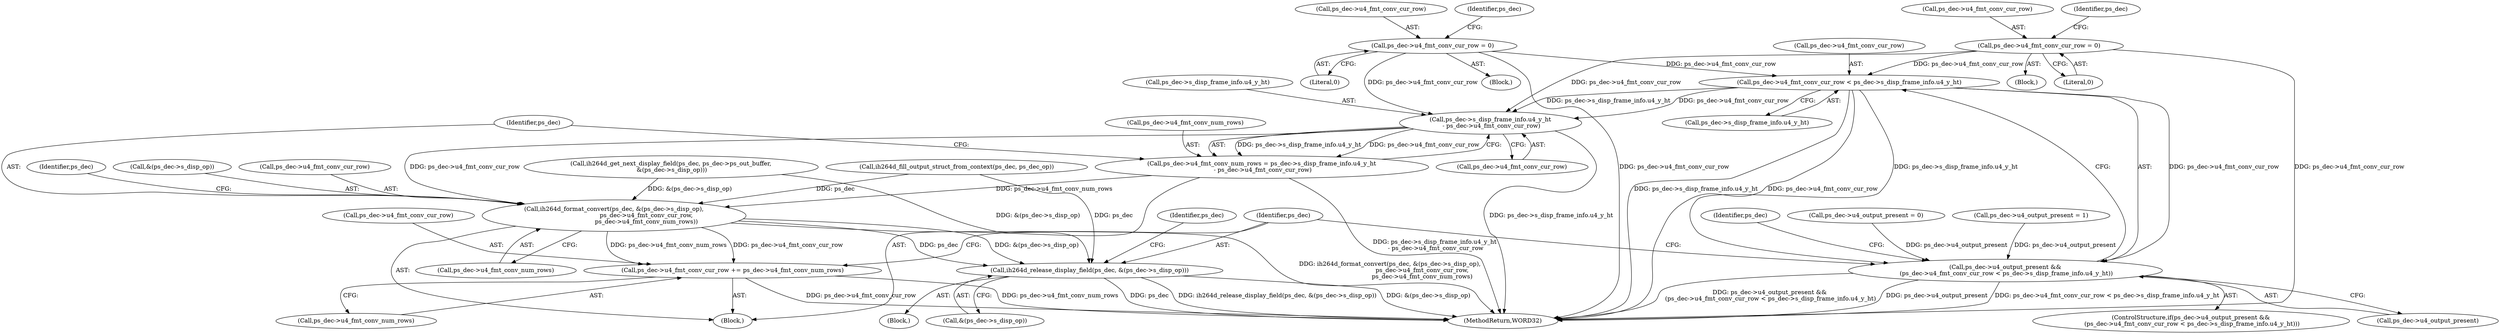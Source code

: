 digraph "0_Android_a78887bcffbc2995cf9ed72e0697acf560875e9e@pointer" {
"1002017" [label="(Call,ps_dec->u4_fmt_conv_cur_row < ps_dec->s_disp_frame_info.u4_y_ht)"];
"1000332" [label="(Call,ps_dec->u4_fmt_conv_cur_row = 0)"];
"1001999" [label="(Call,ps_dec->u4_fmt_conv_cur_row = 0)"];
"1002013" [label="(Call,ps_dec->u4_output_present &&\n (ps_dec->u4_fmt_conv_cur_row < ps_dec->s_disp_frame_info.u4_y_ht))"];
"1002031" [label="(Call,ps_dec->s_disp_frame_info.u4_y_ht\n - ps_dec->u4_fmt_conv_cur_row)"];
"1002027" [label="(Call,ps_dec->u4_fmt_conv_num_rows = ps_dec->s_disp_frame_info.u4_y_ht\n - ps_dec->u4_fmt_conv_cur_row)"];
"1002040" [label="(Call,ih264d_format_convert(ps_dec, &(ps_dec->s_disp_op),\n                                  ps_dec->u4_fmt_conv_cur_row,\n                                  ps_dec->u4_fmt_conv_num_rows))"];
"1002052" [label="(Call,ps_dec->u4_fmt_conv_cur_row += ps_dec->u4_fmt_conv_num_rows)"];
"1002059" [label="(Call,ih264d_release_display_field(ps_dec, &(ps_dec->s_disp_op)))"];
"1000151" [label="(Block,)"];
"1002129" [label="(MethodReturn,WORD32)"];
"1002029" [label="(Identifier,ps_dec)"];
"1002027" [label="(Call,ps_dec->u4_fmt_conv_num_rows = ps_dec->s_disp_frame_info.u4_y_ht\n - ps_dec->u4_fmt_conv_cur_row)"];
"1002014" [label="(Call,ps_dec->u4_output_present)"];
"1002037" [label="(Call,ps_dec->u4_fmt_conv_cur_row)"];
"1000333" [label="(Call,ps_dec->u4_fmt_conv_cur_row)"];
"1002054" [label="(Identifier,ps_dec)"];
"1002052" [label="(Call,ps_dec->u4_fmt_conv_cur_row += ps_dec->u4_fmt_conv_num_rows)"];
"1002017" [label="(Call,ps_dec->u4_fmt_conv_cur_row < ps_dec->s_disp_frame_info.u4_y_ht)"];
"1002013" [label="(Call,ps_dec->u4_output_present &&\n (ps_dec->u4_fmt_conv_cur_row < ps_dec->s_disp_frame_info.u4_y_ht))"];
"1002000" [label="(Call,ps_dec->u4_fmt_conv_cur_row)"];
"1002040" [label="(Call,ih264d_format_convert(ps_dec, &(ps_dec->s_disp_op),\n                                  ps_dec->u4_fmt_conv_cur_row,\n                                  ps_dec->u4_fmt_conv_num_rows))"];
"1002003" [label="(Literal,0)"];
"1002042" [label="(Call,&(ps_dec->s_disp_op))"];
"1002006" [label="(Identifier,ps_dec)"];
"1002041" [label="(Identifier,ps_dec)"];
"1001969" [label="(Block,)"];
"1002018" [label="(Call,ps_dec->u4_fmt_conv_cur_row)"];
"1002069" [label="(Identifier,ps_dec)"];
"1002028" [label="(Call,ps_dec->u4_fmt_conv_num_rows)"];
"1002056" [label="(Call,ps_dec->u4_fmt_conv_num_rows)"];
"1001999" [label="(Call,ps_dec->u4_fmt_conv_cur_row = 0)"];
"1002061" [label="(Call,&(ps_dec->s_disp_op))"];
"1002032" [label="(Call,ps_dec->s_disp_frame_info.u4_y_ht)"];
"1001998" [label="(Block,)"];
"1002012" [label="(ControlStructure,if(ps_dec->u4_output_present &&\n (ps_dec->u4_fmt_conv_cur_row < ps_dec->s_disp_frame_info.u4_y_ht)))"];
"1001981" [label="(Call,ih264d_get_next_display_field(ps_dec, ps_dec->ps_out_buffer,\n &(ps_dec->s_disp_op)))"];
"1002031" [label="(Call,ps_dec->s_disp_frame_info.u4_y_ht\n - ps_dec->u4_fmt_conv_cur_row)"];
"1000337" [label="(Call,ps_dec->u4_output_present = 0)"];
"1000339" [label="(Identifier,ps_dec)"];
"1002004" [label="(Call,ps_dec->u4_output_present = 1)"];
"1002049" [label="(Call,ps_dec->u4_fmt_conv_num_rows)"];
"1000332" [label="(Call,ps_dec->u4_fmt_conv_cur_row = 0)"];
"1002009" [label="(Call,ih264d_fill_output_struct_from_context(ps_dec, ps_dec_op))"];
"1000336" [label="(Literal,0)"];
"1002053" [label="(Call,ps_dec->u4_fmt_conv_cur_row)"];
"1002059" [label="(Call,ih264d_release_display_field(ps_dec, &(ps_dec->s_disp_op)))"];
"1002046" [label="(Call,ps_dec->u4_fmt_conv_cur_row)"];
"1002026" [label="(Block,)"];
"1002060" [label="(Identifier,ps_dec)"];
"1002021" [label="(Call,ps_dec->s_disp_frame_info.u4_y_ht)"];
"1002017" -> "1002013"  [label="AST: "];
"1002017" -> "1002021"  [label="CFG: "];
"1002018" -> "1002017"  [label="AST: "];
"1002021" -> "1002017"  [label="AST: "];
"1002013" -> "1002017"  [label="CFG: "];
"1002017" -> "1002129"  [label="DDG: ps_dec->u4_fmt_conv_cur_row"];
"1002017" -> "1002129"  [label="DDG: ps_dec->s_disp_frame_info.u4_y_ht"];
"1002017" -> "1002013"  [label="DDG: ps_dec->u4_fmt_conv_cur_row"];
"1002017" -> "1002013"  [label="DDG: ps_dec->s_disp_frame_info.u4_y_ht"];
"1000332" -> "1002017"  [label="DDG: ps_dec->u4_fmt_conv_cur_row"];
"1001999" -> "1002017"  [label="DDG: ps_dec->u4_fmt_conv_cur_row"];
"1002017" -> "1002031"  [label="DDG: ps_dec->s_disp_frame_info.u4_y_ht"];
"1002017" -> "1002031"  [label="DDG: ps_dec->u4_fmt_conv_cur_row"];
"1000332" -> "1000151"  [label="AST: "];
"1000332" -> "1000336"  [label="CFG: "];
"1000333" -> "1000332"  [label="AST: "];
"1000336" -> "1000332"  [label="AST: "];
"1000339" -> "1000332"  [label="CFG: "];
"1000332" -> "1002129"  [label="DDG: ps_dec->u4_fmt_conv_cur_row"];
"1000332" -> "1002031"  [label="DDG: ps_dec->u4_fmt_conv_cur_row"];
"1001999" -> "1001998"  [label="AST: "];
"1001999" -> "1002003"  [label="CFG: "];
"1002000" -> "1001999"  [label="AST: "];
"1002003" -> "1001999"  [label="AST: "];
"1002006" -> "1001999"  [label="CFG: "];
"1001999" -> "1002129"  [label="DDG: ps_dec->u4_fmt_conv_cur_row"];
"1001999" -> "1002031"  [label="DDG: ps_dec->u4_fmt_conv_cur_row"];
"1002013" -> "1002012"  [label="AST: "];
"1002013" -> "1002014"  [label="CFG: "];
"1002014" -> "1002013"  [label="AST: "];
"1002029" -> "1002013"  [label="CFG: "];
"1002060" -> "1002013"  [label="CFG: "];
"1002013" -> "1002129"  [label="DDG: ps_dec->u4_output_present &&\n (ps_dec->u4_fmt_conv_cur_row < ps_dec->s_disp_frame_info.u4_y_ht)"];
"1002013" -> "1002129"  [label="DDG: ps_dec->u4_output_present"];
"1002013" -> "1002129"  [label="DDG: ps_dec->u4_fmt_conv_cur_row < ps_dec->s_disp_frame_info.u4_y_ht"];
"1000337" -> "1002013"  [label="DDG: ps_dec->u4_output_present"];
"1002004" -> "1002013"  [label="DDG: ps_dec->u4_output_present"];
"1002031" -> "1002027"  [label="AST: "];
"1002031" -> "1002037"  [label="CFG: "];
"1002032" -> "1002031"  [label="AST: "];
"1002037" -> "1002031"  [label="AST: "];
"1002027" -> "1002031"  [label="CFG: "];
"1002031" -> "1002129"  [label="DDG: ps_dec->s_disp_frame_info.u4_y_ht"];
"1002031" -> "1002027"  [label="DDG: ps_dec->s_disp_frame_info.u4_y_ht"];
"1002031" -> "1002027"  [label="DDG: ps_dec->u4_fmt_conv_cur_row"];
"1002031" -> "1002040"  [label="DDG: ps_dec->u4_fmt_conv_cur_row"];
"1002027" -> "1002026"  [label="AST: "];
"1002028" -> "1002027"  [label="AST: "];
"1002041" -> "1002027"  [label="CFG: "];
"1002027" -> "1002129"  [label="DDG: ps_dec->s_disp_frame_info.u4_y_ht\n - ps_dec->u4_fmt_conv_cur_row"];
"1002027" -> "1002040"  [label="DDG: ps_dec->u4_fmt_conv_num_rows"];
"1002040" -> "1002026"  [label="AST: "];
"1002040" -> "1002049"  [label="CFG: "];
"1002041" -> "1002040"  [label="AST: "];
"1002042" -> "1002040"  [label="AST: "];
"1002046" -> "1002040"  [label="AST: "];
"1002049" -> "1002040"  [label="AST: "];
"1002054" -> "1002040"  [label="CFG: "];
"1002040" -> "1002129"  [label="DDG: ih264d_format_convert(ps_dec, &(ps_dec->s_disp_op),\n                                  ps_dec->u4_fmt_conv_cur_row,\n                                  ps_dec->u4_fmt_conv_num_rows)"];
"1002009" -> "1002040"  [label="DDG: ps_dec"];
"1001981" -> "1002040"  [label="DDG: &(ps_dec->s_disp_op)"];
"1002040" -> "1002052"  [label="DDG: ps_dec->u4_fmt_conv_num_rows"];
"1002040" -> "1002052"  [label="DDG: ps_dec->u4_fmt_conv_cur_row"];
"1002040" -> "1002059"  [label="DDG: ps_dec"];
"1002040" -> "1002059"  [label="DDG: &(ps_dec->s_disp_op)"];
"1002052" -> "1002026"  [label="AST: "];
"1002052" -> "1002056"  [label="CFG: "];
"1002053" -> "1002052"  [label="AST: "];
"1002056" -> "1002052"  [label="AST: "];
"1002060" -> "1002052"  [label="CFG: "];
"1002052" -> "1002129"  [label="DDG: ps_dec->u4_fmt_conv_num_rows"];
"1002052" -> "1002129"  [label="DDG: ps_dec->u4_fmt_conv_cur_row"];
"1002059" -> "1001969"  [label="AST: "];
"1002059" -> "1002061"  [label="CFG: "];
"1002060" -> "1002059"  [label="AST: "];
"1002061" -> "1002059"  [label="AST: "];
"1002069" -> "1002059"  [label="CFG: "];
"1002059" -> "1002129"  [label="DDG: ps_dec"];
"1002059" -> "1002129"  [label="DDG: ih264d_release_display_field(ps_dec, &(ps_dec->s_disp_op))"];
"1002059" -> "1002129"  [label="DDG: &(ps_dec->s_disp_op)"];
"1002009" -> "1002059"  [label="DDG: ps_dec"];
"1001981" -> "1002059"  [label="DDG: &(ps_dec->s_disp_op)"];
}
